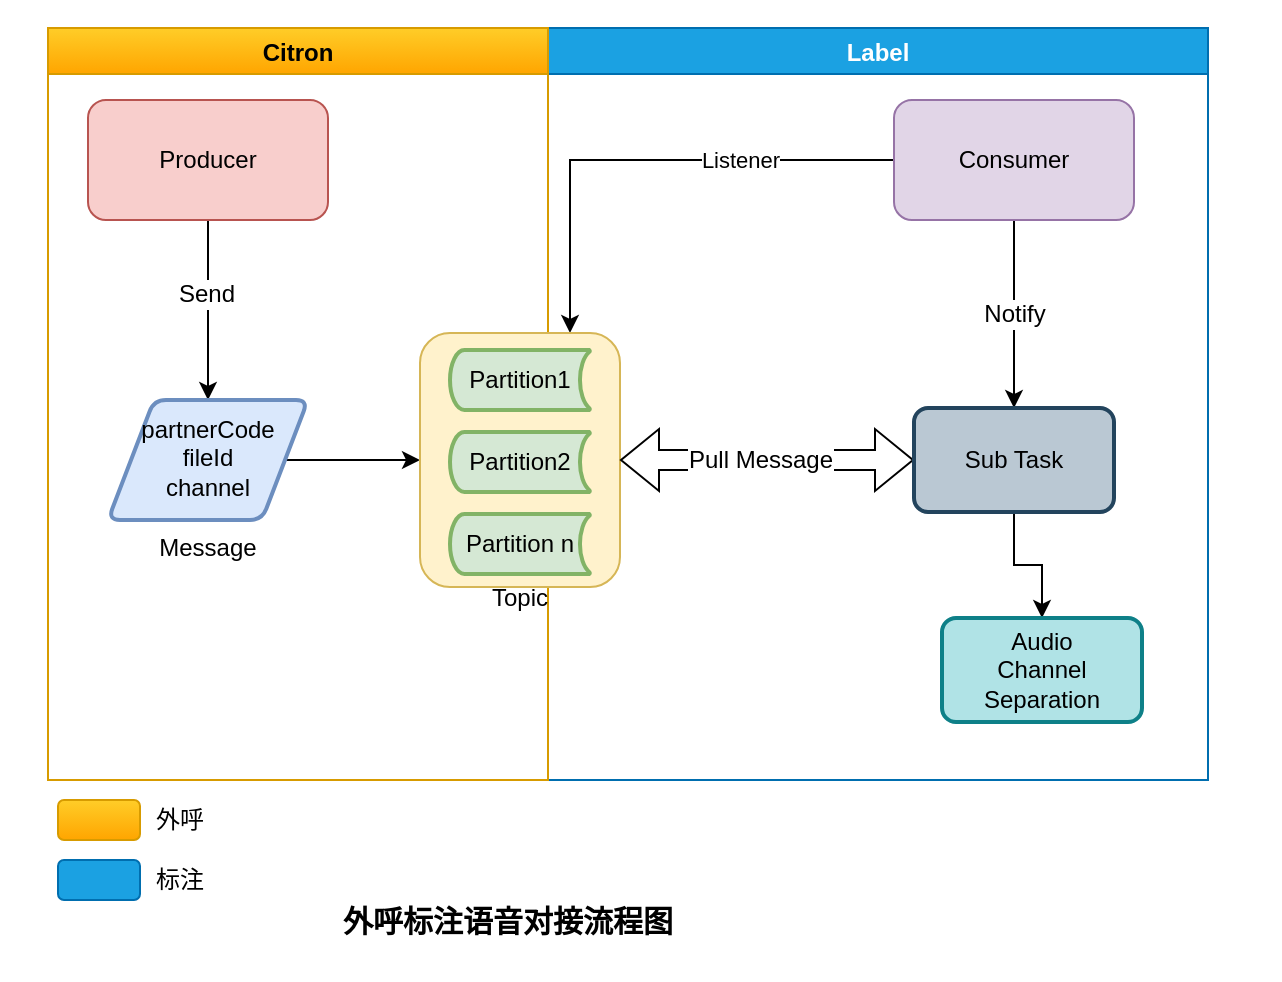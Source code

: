 <mxfile pages="1" version="11.2.8" type="github"><diagram id="_SoyM1gjRreR2W3wcuIc" name="第 1 页"><mxGraphModel dx="772" dy="500" grid="1" gridSize="10" guides="1" tooltips="1" connect="1" arrows="1" fold="1" page="1" pageScale="1" pageWidth="827" pageHeight="1169" math="0" shadow="0"><root><mxCell id="0"/><mxCell id="1" parent="0"/><mxCell id="K6LVbVNkoDodto0KRqFp-2" value="" style="rounded=1;whiteSpace=wrap;html=1;absoluteArcSize=1;arcSize=14;strokeWidth=2;shadow=0;strokeColor=none;" vertex="1" parent="1"><mxGeometry x="140" y="60" width="640" height="490" as="geometry"/></mxCell><mxCell id="UMMZn-zJN73YEVebQabu-35" value="Label" style="swimlane;rounded=0;shadow=0;fillColor=#1ba1e2;strokeColor=#006EAF;fontColor=#ffffff;" parent="1" vertex="1"><mxGeometry x="414" y="74" width="330" height="376" as="geometry"/></mxCell><mxCell id="UMMZn-zJN73YEVebQabu-34" value="Citron" style="swimlane;rounded=0;shadow=0;fillColor=#ffcd28;strokeColor=#d79b00;gradientColor=#ffa500;" parent="1" vertex="1"><mxGeometry x="164" y="74" width="250" height="376" as="geometry"/></mxCell><mxCell id="UMMZn-zJN73YEVebQabu-9" style="edgeStyle=orthogonalEdgeStyle;rounded=0;orthogonalLoop=1;jettySize=auto;html=1;entryX=0.5;entryY=0;entryDx=0;entryDy=0;" parent="1" source="UMMZn-zJN73YEVebQabu-1" target="UMMZn-zJN73YEVebQabu-3" edge="1"><mxGeometry relative="1" as="geometry"/></mxCell><mxCell id="UMMZn-zJN73YEVebQabu-23" value="Send" style="text;html=1;resizable=0;points=[];align=center;verticalAlign=middle;labelBackgroundColor=#ffffff;" parent="UMMZn-zJN73YEVebQabu-9" vertex="1" connectable="0"><mxGeometry x="-0.179" y="-1" relative="1" as="geometry"><mxPoint as="offset"/></mxGeometry></mxCell><mxCell id="UMMZn-zJN73YEVebQabu-1" value="Producer" style="rounded=1;whiteSpace=wrap;html=1;fillColor=#f8cecc;strokeColor=#b85450;" parent="1" vertex="1"><mxGeometry x="184" y="110" width="120" height="60" as="geometry"/></mxCell><mxCell id="UMMZn-zJN73YEVebQabu-4" value="Listener&lt;br&gt;" style="edgeStyle=orthogonalEdgeStyle;rounded=0;orthogonalLoop=1;jettySize=auto;html=1;exitX=0;exitY=0.5;exitDx=0;exitDy=0;entryX=0.75;entryY=0;entryDx=0;entryDy=0;" parent="1" source="UMMZn-zJN73YEVebQabu-2" target="UMMZn-zJN73YEVebQabu-13" edge="1"><mxGeometry x="-0.378" relative="1" as="geometry"><mxPoint x="450" y="120" as="targetPoint"/><mxPoint as="offset"/></mxGeometry></mxCell><mxCell id="UMMZn-zJN73YEVebQabu-25" style="edgeStyle=orthogonalEdgeStyle;rounded=0;orthogonalLoop=1;jettySize=auto;html=1;" parent="1" source="UMMZn-zJN73YEVebQabu-2" target="UMMZn-zJN73YEVebQabu-24" edge="1"><mxGeometry relative="1" as="geometry"/></mxCell><mxCell id="UMMZn-zJN73YEVebQabu-26" value="Notify" style="text;html=1;resizable=0;points=[];align=center;verticalAlign=middle;labelBackgroundColor=#ffffff;" parent="UMMZn-zJN73YEVebQabu-25" vertex="1" connectable="0"><mxGeometry x="-0.118" y="-2" relative="1" as="geometry"><mxPoint x="2" y="5" as="offset"/></mxGeometry></mxCell><mxCell id="UMMZn-zJN73YEVebQabu-2" value="Consumer" style="rounded=1;whiteSpace=wrap;html=1;fillColor=#e1d5e7;strokeColor=#9673a6;" parent="1" vertex="1"><mxGeometry x="587" y="110" width="120" height="60" as="geometry"/></mxCell><mxCell id="UMMZn-zJN73YEVebQabu-11" style="edgeStyle=orthogonalEdgeStyle;rounded=0;orthogonalLoop=1;jettySize=auto;html=1;entryX=0;entryY=0.5;entryDx=0;entryDy=0;" parent="1" source="UMMZn-zJN73YEVebQabu-3" target="UMMZn-zJN73YEVebQabu-13" edge="1"><mxGeometry relative="1" as="geometry"><mxPoint x="330" y="276" as="targetPoint"/></mxGeometry></mxCell><mxCell id="UMMZn-zJN73YEVebQabu-3" value="Message" style="verticalLabelPosition=bottom;verticalAlign=top;html=1;strokeWidth=2;shape=parallelogram;perimeter=parallelogramPerimeter;whiteSpace=wrap;rounded=1;arcSize=12;size=0.23;fillColor=#dae8fc;strokeColor=#6c8ebf;" parent="1" vertex="1"><mxGeometry x="194" y="260" width="100" height="60" as="geometry"/></mxCell><mxCell id="UMMZn-zJN73YEVebQabu-5" value="partnerCode&lt;br&gt;fileId&lt;br&gt;channel" style="text;html=1;strokeColor=none;fillColor=none;align=center;verticalAlign=middle;whiteSpace=wrap;rounded=0;" parent="1" vertex="1"><mxGeometry x="214" y="269" width="60" height="40" as="geometry"/></mxCell><mxCell id="UMMZn-zJN73YEVebQabu-13" value="" style="whiteSpace=wrap;html=1;rounded=1;fillColor=#fff2cc;strokeColor=#d6b656;" parent="1" vertex="1"><mxGeometry x="350" y="226.5" width="100" height="127" as="geometry"/></mxCell><mxCell id="UMMZn-zJN73YEVebQabu-14" value="Partition1" style="strokeWidth=2;html=1;shape=mxgraph.flowchart.stored_data;whiteSpace=wrap;rounded=1;fillColor=#d5e8d4;strokeColor=#82b366;" parent="1" vertex="1"><mxGeometry x="365" y="235" width="70" height="30" as="geometry"/></mxCell><mxCell id="UMMZn-zJN73YEVebQabu-16" value="Partition2" style="strokeWidth=2;html=1;shape=mxgraph.flowchart.stored_data;whiteSpace=wrap;rounded=1;fillColor=#d5e8d4;strokeColor=#82b366;" parent="1" vertex="1"><mxGeometry x="365" y="276" width="70" height="30" as="geometry"/></mxCell><mxCell id="UMMZn-zJN73YEVebQabu-17" value="Partition n" style="strokeWidth=2;html=1;shape=mxgraph.flowchart.stored_data;whiteSpace=wrap;rounded=1;fillColor=#d5e8d4;strokeColor=#82b366;" parent="1" vertex="1"><mxGeometry x="365" y="317" width="70" height="30" as="geometry"/></mxCell><mxCell id="UMMZn-zJN73YEVebQabu-21" value="Topic" style="text;html=1;strokeColor=none;fillColor=none;align=center;verticalAlign=middle;whiteSpace=wrap;rounded=0;" parent="1" vertex="1"><mxGeometry x="380" y="349" width="40" height="20" as="geometry"/></mxCell><mxCell id="UMMZn-zJN73YEVebQabu-22" style="edgeStyle=orthogonalEdgeStyle;rounded=0;orthogonalLoop=1;jettySize=auto;html=1;exitX=0.5;exitY=1;exitDx=0;exitDy=0;" parent="1" source="UMMZn-zJN73YEVebQabu-21" target="UMMZn-zJN73YEVebQabu-21" edge="1"><mxGeometry relative="1" as="geometry"/></mxCell><mxCell id="UMMZn-zJN73YEVebQabu-27" style="edgeStyle=orthogonalEdgeStyle;rounded=0;orthogonalLoop=1;jettySize=auto;html=1;entryX=1;entryY=0.5;entryDx=0;entryDy=0;exitX=0;exitY=0.5;exitDx=0;exitDy=0;startArrow=classic;startFill=1;shape=flexArrow;" parent="1" source="UMMZn-zJN73YEVebQabu-24" target="UMMZn-zJN73YEVebQabu-13" edge="1"><mxGeometry relative="1" as="geometry"/></mxCell><mxCell id="UMMZn-zJN73YEVebQabu-33" value="Pull Message" style="text;html=1;resizable=0;points=[];align=center;verticalAlign=middle;labelBackgroundColor=#ffffff;" parent="UMMZn-zJN73YEVebQabu-27" vertex="1" connectable="0"><mxGeometry x="-0.088" y="-2" relative="1" as="geometry"><mxPoint x="-10" y="2" as="offset"/></mxGeometry></mxCell><mxCell id="UMMZn-zJN73YEVebQabu-30" value="" style="edgeStyle=orthogonalEdgeStyle;rounded=0;orthogonalLoop=1;jettySize=auto;html=1;" parent="1" source="UMMZn-zJN73YEVebQabu-24" target="UMMZn-zJN73YEVebQabu-29" edge="1"><mxGeometry relative="1" as="geometry"/></mxCell><mxCell id="UMMZn-zJN73YEVebQabu-24" value="Sub Task" style="rounded=1;whiteSpace=wrap;html=1;absoluteArcSize=1;arcSize=14;strokeWidth=2;fillColor=#bac8d3;strokeColor=#23445d;" parent="1" vertex="1"><mxGeometry x="597" y="264" width="100" height="52" as="geometry"/></mxCell><mxCell id="UMMZn-zJN73YEVebQabu-29" value="Audio&lt;br&gt;Channel Separation" style="rounded=1;whiteSpace=wrap;html=1;absoluteArcSize=1;arcSize=14;strokeWidth=2;fillColor=#b0e3e6;strokeColor=#0e8088;" parent="1" vertex="1"><mxGeometry x="611" y="369" width="100" height="52" as="geometry"/></mxCell><mxCell id="K6LVbVNkoDodto0KRqFp-3" value="&lt;b&gt;&lt;font style=&quot;font-size: 15px&quot;&gt;外呼标注语音对接流程图&lt;/font&gt;&lt;/b&gt;" style="text;html=1;strokeColor=none;fillColor=none;align=center;verticalAlign=middle;whiteSpace=wrap;rounded=0;shadow=0;" vertex="1" parent="1"><mxGeometry x="299" y="510" width="190" height="20" as="geometry"/></mxCell><mxCell id="K6LVbVNkoDodto0KRqFp-6" value="" style="rounded=1;whiteSpace=wrap;html=1;shadow=0;gradientColor=#ffa500;fillColor=#ffcd28;strokeColor=#d79b00;" vertex="1" parent="1"><mxGeometry x="169" y="460" width="41" height="20" as="geometry"/></mxCell><mxCell id="K6LVbVNkoDodto0KRqFp-7" value="" style="rounded=1;whiteSpace=wrap;html=1;shadow=0;fillColor=#1ba1e2;strokeColor=#006EAF;fontColor=#ffffff;" vertex="1" parent="1"><mxGeometry x="169" y="490" width="41" height="20" as="geometry"/></mxCell><mxCell id="K6LVbVNkoDodto0KRqFp-8" value="外呼" style="text;html=1;strokeColor=none;fillColor=none;align=center;verticalAlign=middle;whiteSpace=wrap;rounded=0;shadow=0;" vertex="1" parent="1"><mxGeometry x="210" y="460" width="40" height="20" as="geometry"/></mxCell><mxCell id="K6LVbVNkoDodto0KRqFp-10" value="标注" style="text;html=1;strokeColor=none;fillColor=none;align=center;verticalAlign=middle;whiteSpace=wrap;rounded=0;shadow=0;" vertex="1" parent="1"><mxGeometry x="210" y="490" width="40" height="20" as="geometry"/></mxCell></root></mxGraphModel></diagram></mxfile>